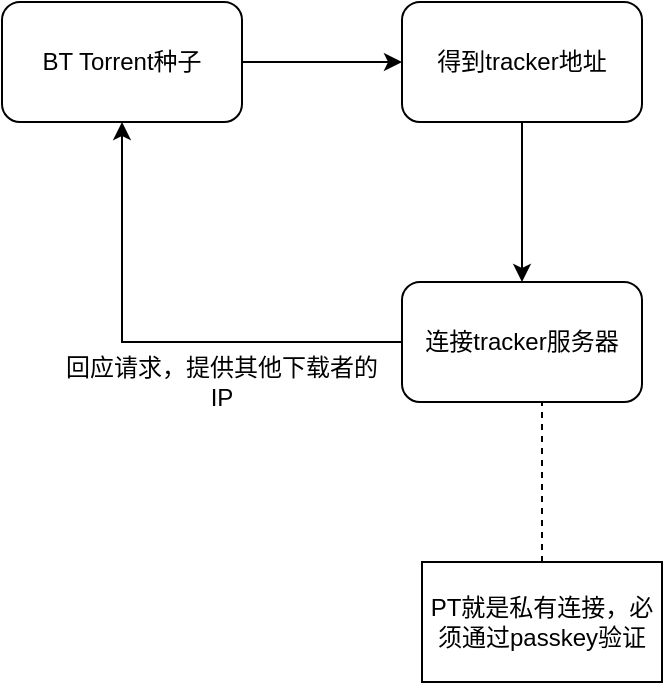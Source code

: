 <mxfile version="13.0.1" type="github">
  <diagram id="Et8_F6-WbQjROiVX75DV" name="Page-1">
    <mxGraphModel dx="454" dy="709" grid="1" gridSize="10" guides="1" tooltips="1" connect="1" arrows="1" fold="1" page="1" pageScale="1" pageWidth="827" pageHeight="1169" math="0" shadow="0">
      <root>
        <mxCell id="0" />
        <mxCell id="1" parent="0" />
        <mxCell id="0uPF77-mEL-fBHlgi-me-3" style="edgeStyle=orthogonalEdgeStyle;rounded=0;orthogonalLoop=1;jettySize=auto;html=1;exitX=1;exitY=0.5;exitDx=0;exitDy=0;entryX=0;entryY=0.5;entryDx=0;entryDy=0;" parent="1" source="0uPF77-mEL-fBHlgi-me-1" edge="1">
          <mxGeometry relative="1" as="geometry">
            <mxPoint x="370" y="180" as="targetPoint" />
          </mxGeometry>
        </mxCell>
        <mxCell id="0uPF77-mEL-fBHlgi-me-1" value="BT Torrent种子" style="rounded=1;whiteSpace=wrap;html=1;" parent="1" vertex="1">
          <mxGeometry x="170" y="150" width="120" height="60" as="geometry" />
        </mxCell>
        <mxCell id="kar_7235bVjSQK-JRSzR-3" value="" style="edgeStyle=orthogonalEdgeStyle;rounded=0;orthogonalLoop=1;jettySize=auto;html=1;" edge="1" parent="1" source="kar_7235bVjSQK-JRSzR-1" target="kar_7235bVjSQK-JRSzR-2">
          <mxGeometry relative="1" as="geometry" />
        </mxCell>
        <mxCell id="kar_7235bVjSQK-JRSzR-1" value="得到tracker地址" style="rounded=1;whiteSpace=wrap;html=1;" vertex="1" parent="1">
          <mxGeometry x="370" y="150" width="120" height="60" as="geometry" />
        </mxCell>
        <mxCell id="kar_7235bVjSQK-JRSzR-4" style="edgeStyle=orthogonalEdgeStyle;rounded=0;orthogonalLoop=1;jettySize=auto;html=1;exitX=0;exitY=0.5;exitDx=0;exitDy=0;" edge="1" parent="1" source="kar_7235bVjSQK-JRSzR-2" target="0uPF77-mEL-fBHlgi-me-1">
          <mxGeometry relative="1" as="geometry" />
        </mxCell>
        <mxCell id="kar_7235bVjSQK-JRSzR-2" value="连接tracker服务器" style="rounded=1;whiteSpace=wrap;html=1;" vertex="1" parent="1">
          <mxGeometry x="370" y="290" width="120" height="60" as="geometry" />
        </mxCell>
        <mxCell id="kar_7235bVjSQK-JRSzR-5" value="回应请求，提供其他下载者的IP" style="text;html=1;strokeColor=none;fillColor=none;align=center;verticalAlign=middle;whiteSpace=wrap;rounded=0;" vertex="1" parent="1">
          <mxGeometry x="200" y="330" width="160" height="20" as="geometry" />
        </mxCell>
        <mxCell id="kar_7235bVjSQK-JRSzR-6" value="" style="endArrow=none;dashed=1;html=1;" edge="1" parent="1">
          <mxGeometry width="50" height="50" relative="1" as="geometry">
            <mxPoint x="440" y="430" as="sourcePoint" />
            <mxPoint x="440" y="350" as="targetPoint" />
          </mxGeometry>
        </mxCell>
        <mxCell id="kar_7235bVjSQK-JRSzR-7" value="PT就是私有连接，必须通过passkey验证" style="rounded=0;whiteSpace=wrap;html=1;" vertex="1" parent="1">
          <mxGeometry x="380" y="430" width="120" height="60" as="geometry" />
        </mxCell>
      </root>
    </mxGraphModel>
  </diagram>
</mxfile>
